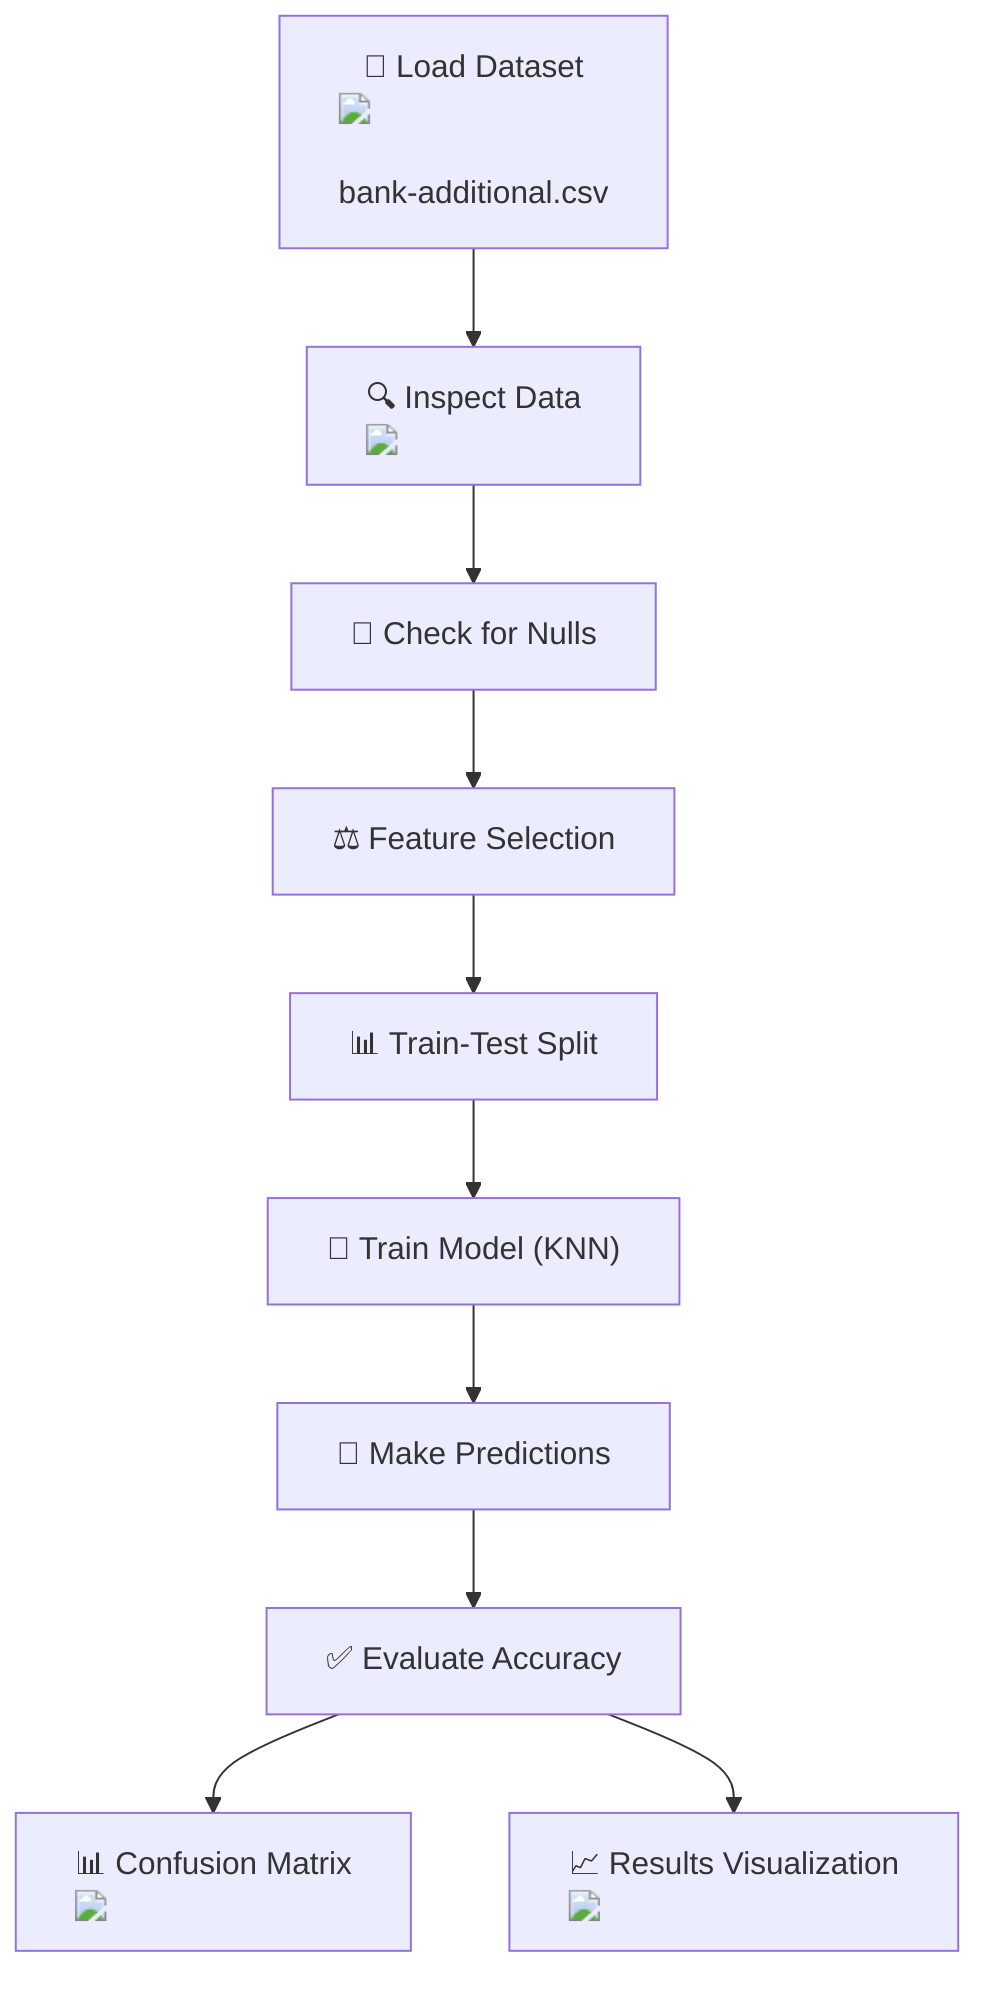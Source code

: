 graph TD;
    A["📂 Load Dataset <img src='file.svg' /> <br/> bank-additional.csv"] --> B["🔍 Inspect Data <img src='table.svg' />"];
    B --> C["🚨 Check for Nulls"];
    C --> D["⚖️ Feature Selection"];
    D --> E["📊 Train-Test Split"];
    E --> F["🧠 Train Model (KNN)"];
    F --> G["🔮 Make Predictions"];
    G --> H["✅ Evaluate Accuracy"];
    H --> I["📊 Confusion Matrix <img src='barplot_template.svg' />"];
    H --> J["📈 Results Visualization <img src='lineplot_template.svg' />"];